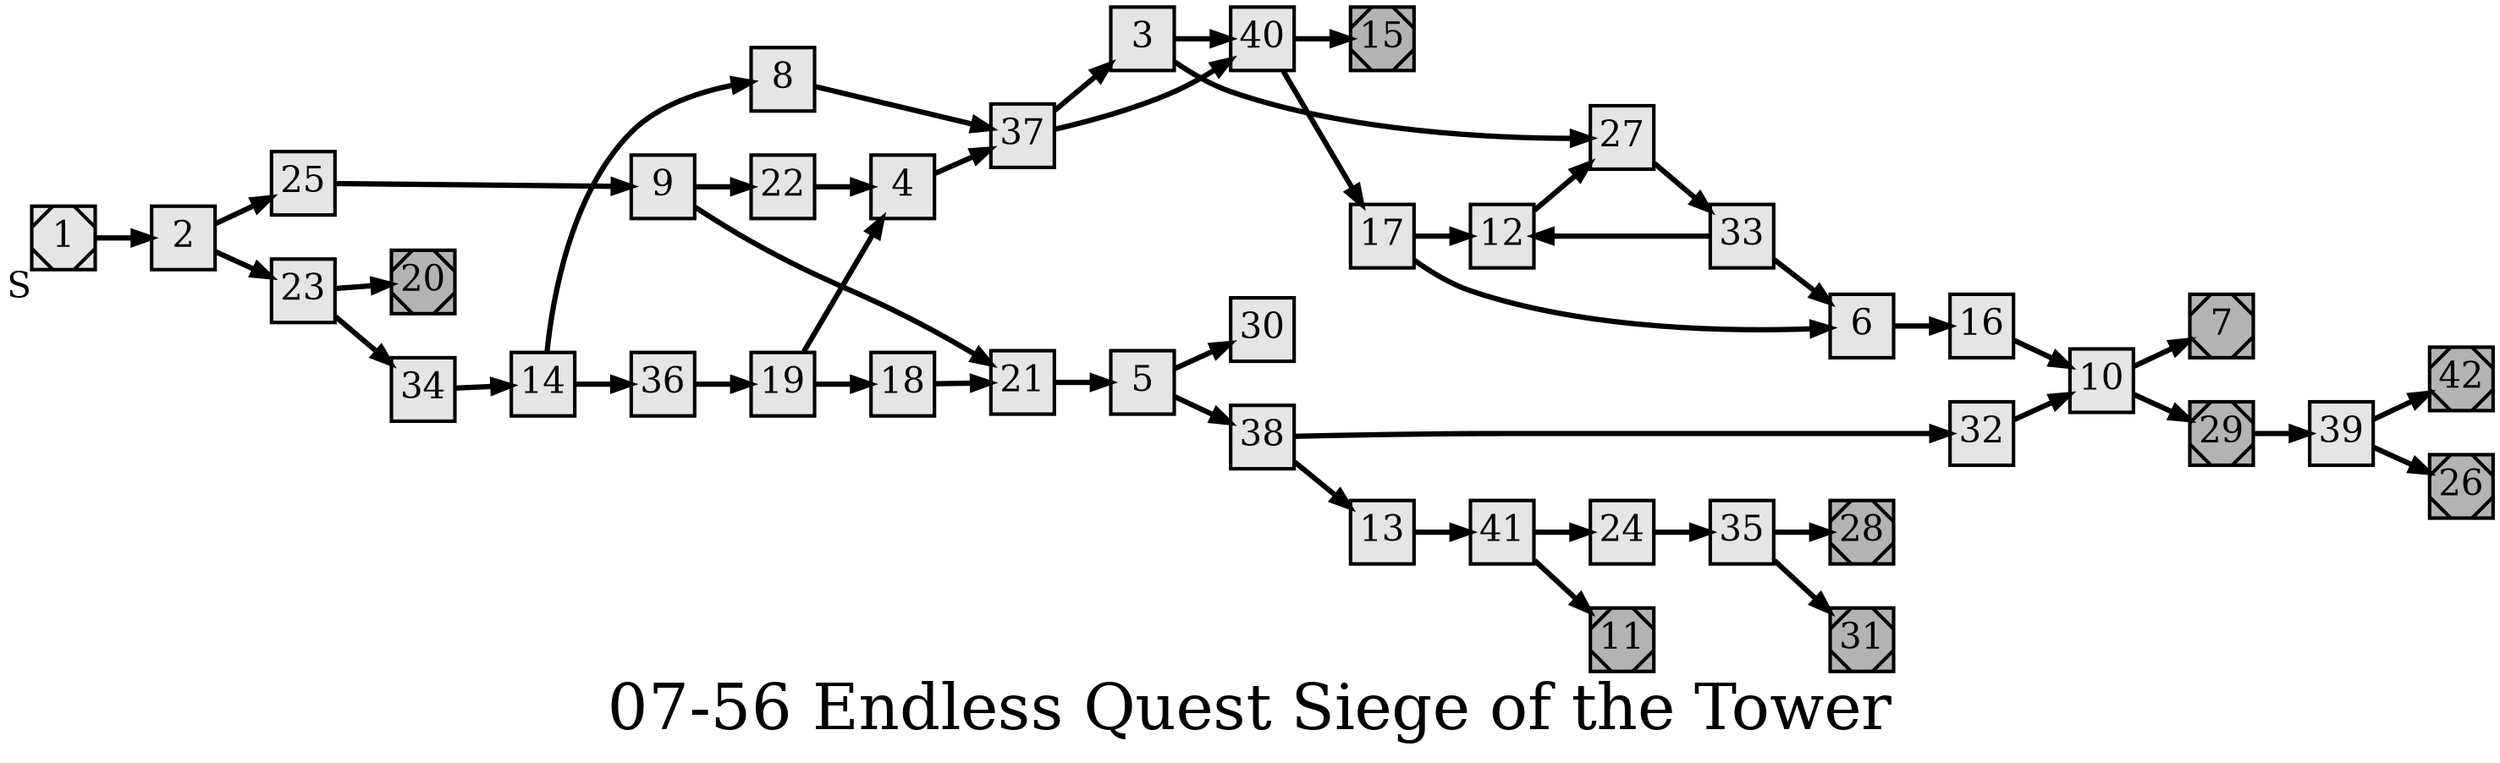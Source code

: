 digraph g{
  graph [ label="07-56 Endless Quest Siege of the Tower" rankdir=LR, ordering=out, fontsize=36, nodesep="0.35", ranksep="0.45"];
  node  [shape=rect, penwidth=2, fontsize=20, style=filled, fillcolor=grey90, margin="0,0", labelfloat=true, regular=true, fixedsize=true];
  edge  [labelfloat=true, penwidth=3, fontsize=12];
  // ---;
  // group  : Katz;
  // id     :;
  // gbid   :;
  // series :;
  // title  :;
  // author :;
  // credit:;
  // - name : Rachael Grainger;
  // role : encoder;
  // date : 2017-08-29;
  // - name : Jeremy Douglass;
  // role : editor;
  // date : 2017-10-19;
  // render:;
  // - name   : small;
  // styles : gvStyles-small.txt;
  // engine : dot;
  // comment: >;
  
  // ---;
  
  // From | To | Label;
  
  1	[ xlabel="S", shape=Msquare, fontsize=20 ];
  1 -> 2;
  2 -> 25;
  2 -> 23;
  3 -> 40;
  3 -> 27;
  4 -> 37;
  5 -> 30;
  5 -> 38;
  6 -> 16;
  7	[ xlabel="E", shape=Msquare, fontsize=20, fillcolor=grey70, xlabel="" ];
  8 -> 37;
  9 -> 22;
  9 -> 21;
  10 -> 7;
  10 -> 29;
  11	[ xlabel="E", shape=Msquare, fontsize=20, fillcolor=grey70, xlabel="" ];
  12 -> 27;
  13 -> 41;
  14 -> 8;
  14 -> 36;
  15	[ xlabel="E", shape=Msquare, fontsize=20, fillcolor=grey70, xlabel="" ];
  16 -> 10;
  17 -> 12;
  17 -> 6;
  18 -> 21;
  19 -> 4;
  19 -> 18;
  20	[ xlabel="E", shape=Msquare, fontsize=20, fillcolor=grey70, xlabel="" ];
  21 -> 5;
  22 -> 4;
  23 -> 20;
  23 -> 34;
  24 -> 35;
  25 -> 9;
  26	[ xlabel="E", shape=Msquare, fontsize=20, fillcolor=grey70, xlabel="" ];
  27 -> 33;
  28	[ xlabel="E", shape=Msquare, fontsize=20, fillcolor=grey70, xlabel="" ];
  29 -> 39;
  29	[ xlabel="E", shape=Msquare, fontsize=20, fillcolor=grey70, xlabel="" ];
  31	[ xlabel="E", shape=Msquare, fontsize=20, fillcolor=grey70, xlabel="" ];
  32 -> 10;
  33 -> 12;
  33 -> 6;
  34 -> 14;
  35 -> 28;
  35 -> 31;
  36 -> 19;
  37 -> 3;
  37 -> 40;
  38 -> 32;
  38 -> 13;
  39 -> 42;
  39 -> 26;
  40 -> 15;
  40 -> 17;
  41 -> 24;
  41 -> 11;
  42	[ xlabel="E", shape=Msquare, fontsize=20, fillcolor=grey70, xlabel="" ];
}

